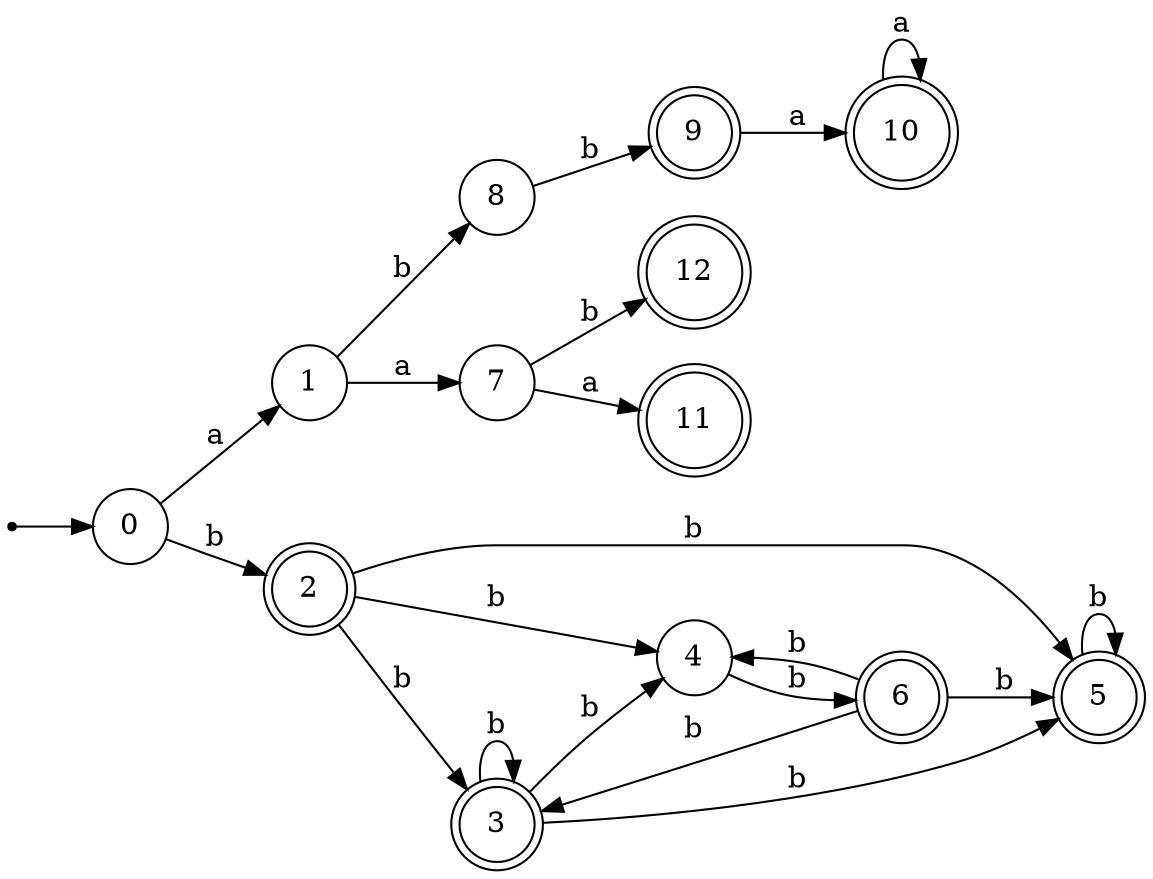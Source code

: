 digraph finite_state_machine {
rankdir=LR;
size="20,20";
node [shape = point]; "dummy0"
node [shape = circle]; "0";
"dummy0" -> "0";
node [shape = circle]; "1";
node [shape = doublecircle]; "2";node [shape = doublecircle]; "3";node [shape = circle]; "4";
node [shape = doublecircle]; "5";node [shape = doublecircle]; "6";node [shape = circle]; "7";
node [shape = circle]; "8";
node [shape = doublecircle]; "9";node [shape = doublecircle]; "10";node [shape = doublecircle]; "11";node [shape = doublecircle]; "12";"0" -> "1" [label = "a"];
 "0" -> "2" [label = "b"];
 "2" -> "3" [label = "b"];
 "2" -> "4" [label = "b"];
 "2" -> "5" [label = "b"];
 "5" -> "5" [label = "b"];
 "4" -> "6" [label = "b"];
 "6" -> "3" [label = "b"];
 "6" -> "4" [label = "b"];
 "6" -> "5" [label = "b"];
 "3" -> "3" [label = "b"];
 "3" -> "4" [label = "b"];
 "3" -> "5" [label = "b"];
 "1" -> "7" [label = "a"];
 "1" -> "8" [label = "b"];
 "8" -> "9" [label = "b"];
 "9" -> "10" [label = "a"];
 "10" -> "10" [label = "a"];
 "7" -> "11" [label = "a"];
 "7" -> "12" [label = "b"];
 }
